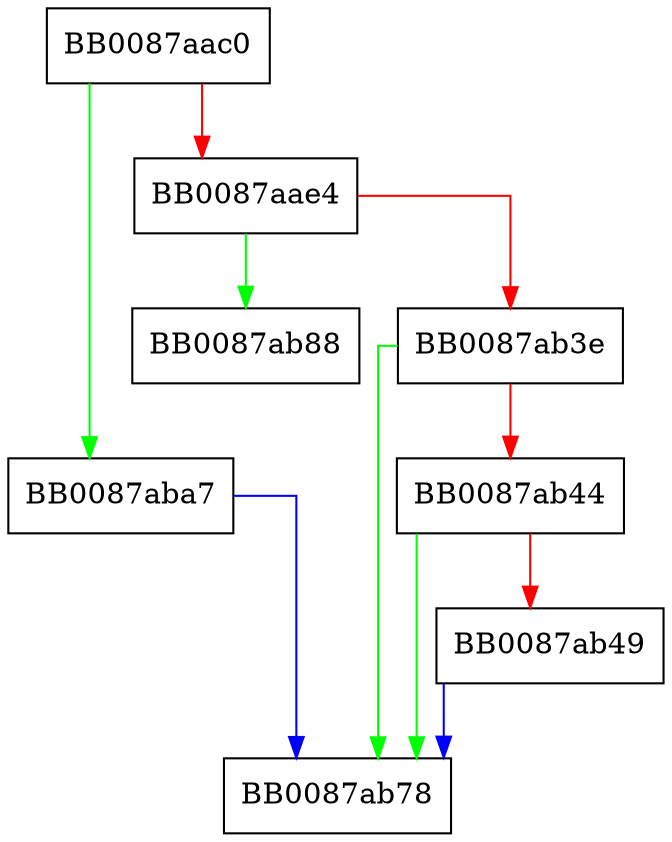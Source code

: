 digraph __fopen_internal {
  node [shape="box"];
  graph [splines=ortho];
  BB0087aac0 -> BB0087aba7 [color="green"];
  BB0087aac0 -> BB0087aae4 [color="red"];
  BB0087aae4 -> BB0087ab88 [color="green"];
  BB0087aae4 -> BB0087ab3e [color="red"];
  BB0087ab3e -> BB0087ab78 [color="green"];
  BB0087ab3e -> BB0087ab44 [color="red"];
  BB0087ab44 -> BB0087ab78 [color="green"];
  BB0087ab44 -> BB0087ab49 [color="red"];
  BB0087ab49 -> BB0087ab78 [color="blue"];
  BB0087aba7 -> BB0087ab78 [color="blue"];
}